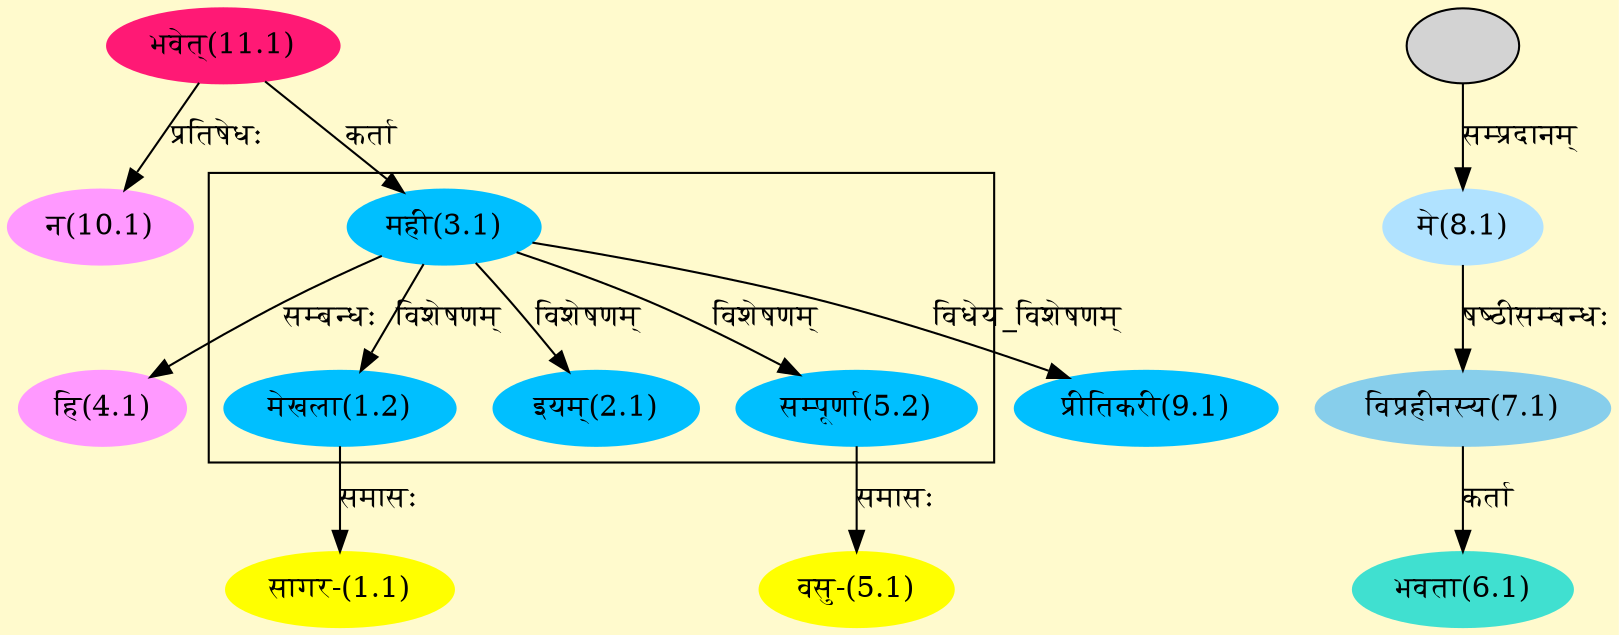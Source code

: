 digraph G{
rankdir=BT;
 compound=true;
 bgcolor="lemonchiffon1";

subgraph cluster_1{
Node1_2 [style=filled, color="#00BFFF" label = "मेखला(1.2)"]
Node3_1 [style=filled, color="#00BFFF" label = "मही(3.1)"]
Node2_1 [style=filled, color="#00BFFF" label = "इयम्(2.1)"]
Node5_2 [style=filled, color="#00BFFF" label = "सम्पूर्णा(5.2)"]

}
Node1_1 [style=filled, color="#FFFF00" label = "सागर-(1.1)"]
Node1_2 [style=filled, color="#00BFFF" label = "मेखला(1.2)"]
Node3_1 [style=filled, color="#00BFFF" label = "मही(3.1)"]
Node11_1 [style=filled, color="#FF1975" label = "भवेत्(11.1)"]
Node4_1 [style=filled, color="#FF99FF" label = "हि(4.1)"]
Node5_1 [style=filled, color="#FFFF00" label = "वसु-(5.1)"]
Node5_2 [style=filled, color="#00BFFF" label = "सम्पूर्णा(5.2)"]
Node6_1 [style=filled, color="#40E0D0" label = "भवता(6.1)"]
Node7_1 [style=filled, color="#87CEEB" label = "विप्रहीनस्य(7.1)"]
Node8_1 [style=filled, color="#B0E2FF" label = "मे(8.1)"]
Node11 [style=filled, color="" label = ""]
Node9_1 [style=filled, color="#00BFFF" label = "प्रीतिकरी(9.1)"]
Node10_1 [style=filled, color="#FF99FF" label = "न(10.1)"]
/* Start of Relations section */

Node1_1 -> Node1_2 [  label="समासः"  dir="back" ]
Node1_2 -> Node3_1 [  label="विशेषणम्"  dir="back" ]
Node2_1 -> Node3_1 [  label="विशेषणम्"  dir="back" ]
Node3_1 -> Node11_1 [  label="कर्ता"  dir="back" ]
Node4_1 -> Node3_1 [  label="सम्बन्धः"  dir="back" ]
Node5_1 -> Node5_2 [  label="समासः"  dir="back" ]
Node5_2 -> Node3_1 [  label="विशेषणम्"  dir="back" ]
Node6_1 -> Node7_1 [  label="कर्ता"  dir="back" ]
Node7_1 -> Node8_1 [  label="षष्ठीसम्बन्धः"  dir="back" ]
Node8_1 -> Node11 [  label="सम्प्रदानम्"  dir="back" ]
Node9_1 -> Node3_1 [  label="विधेय_विशेषणम्"  dir="back" ]
Node10_1 -> Node11_1 [  label="प्रतिषेधः"  dir="back" ]
}
